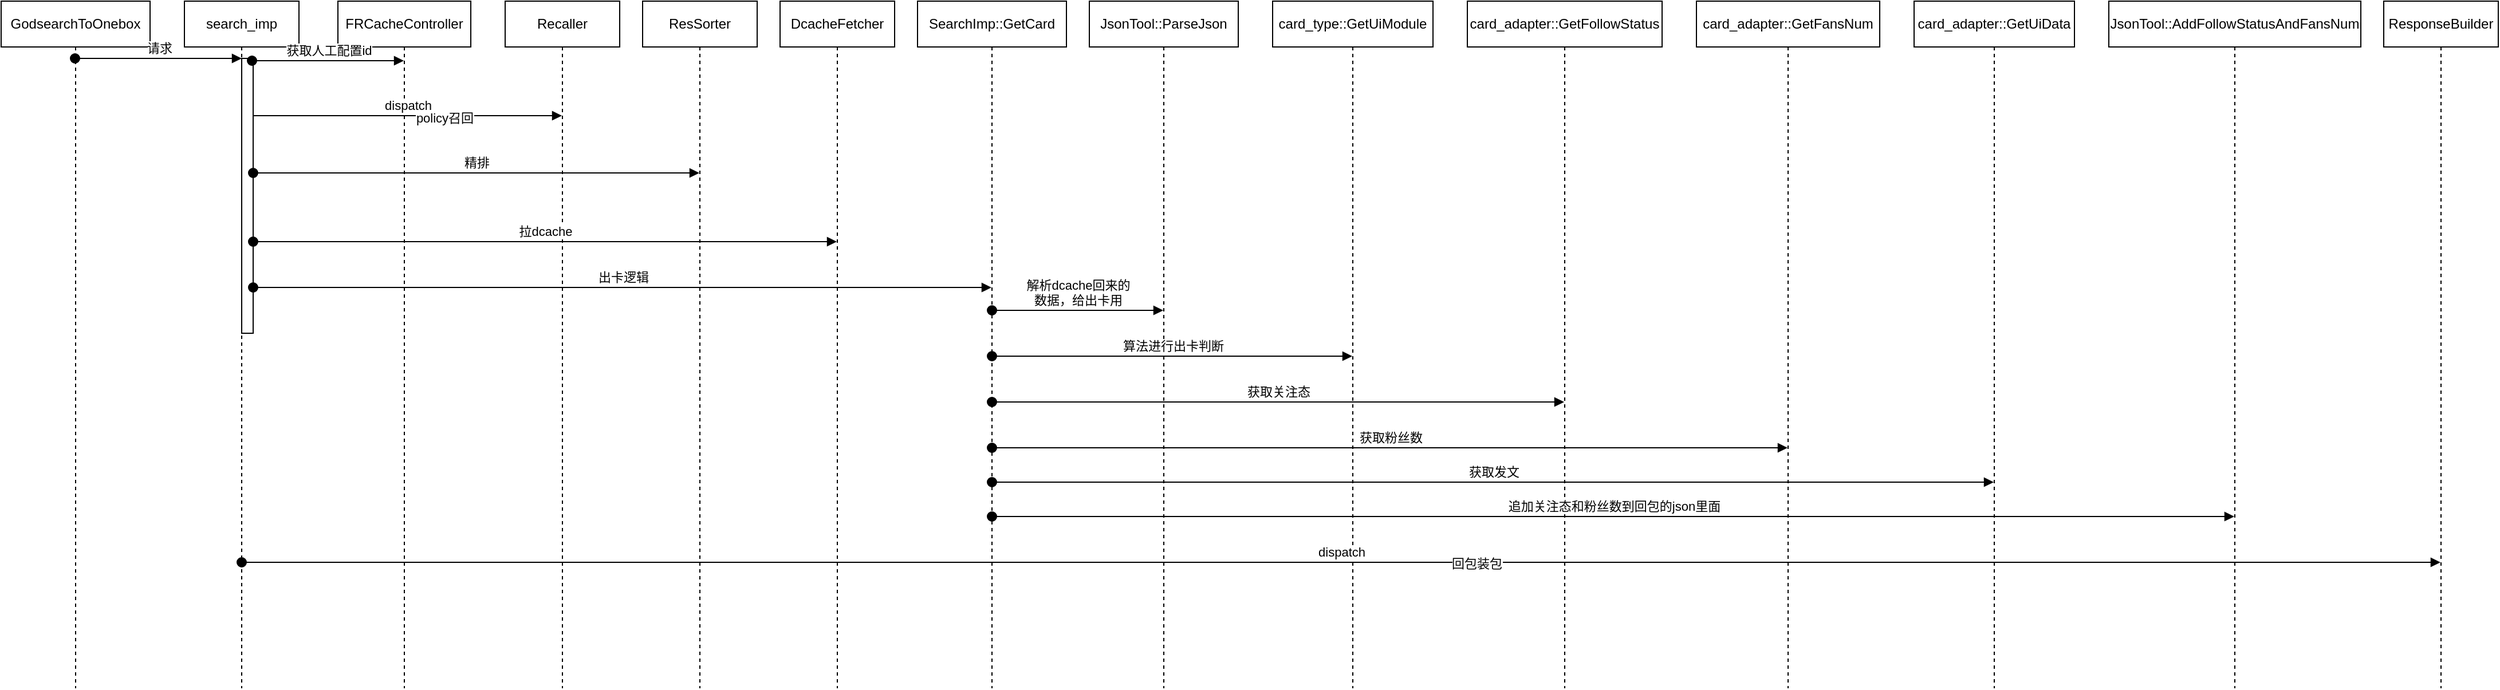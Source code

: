 <mxfile version="13.7.1" type="github">
  <diagram id="q2D1fs3xVj6Z_FB_mAbO" name="Page-1">
    <mxGraphModel dx="1993" dy="1089" grid="1" gridSize="10" guides="1" tooltips="1" connect="1" arrows="1" fold="1" page="1" pageScale="1" pageWidth="827" pageHeight="1169" math="0" shadow="0">
      <root>
        <mxCell id="0" />
        <mxCell id="1" parent="0" />
        <mxCell id="VLqxgfAqh-1ApIod5Qfv-28" value="GodsearchToOnebox" style="shape=umlLifeline;perimeter=lifelinePerimeter;whiteSpace=wrap;html=1;container=1;collapsible=0;recursiveResize=0;outlineConnect=0;" vertex="1" parent="1">
          <mxGeometry x="120" y="720" width="130" height="600" as="geometry" />
        </mxCell>
        <mxCell id="VLqxgfAqh-1ApIod5Qfv-37" value="search_imp" style="shape=umlLifeline;perimeter=lifelinePerimeter;whiteSpace=wrap;html=1;container=1;collapsible=0;recursiveResize=0;outlineConnect=0;" vertex="1" parent="1">
          <mxGeometry x="280" y="720" width="100" height="600" as="geometry" />
        </mxCell>
        <mxCell id="VLqxgfAqh-1ApIod5Qfv-39" value="" style="html=1;points=[];perimeter=orthogonalPerimeter;" vertex="1" parent="VLqxgfAqh-1ApIod5Qfv-37">
          <mxGeometry x="50" y="50" width="10" height="240" as="geometry" />
        </mxCell>
        <mxCell id="VLqxgfAqh-1ApIod5Qfv-38" value="FRCacheController" style="shape=umlLifeline;perimeter=lifelinePerimeter;whiteSpace=wrap;html=1;container=1;collapsible=0;recursiveResize=0;outlineConnect=0;" vertex="1" parent="1">
          <mxGeometry x="414" y="720" width="116" height="600" as="geometry" />
        </mxCell>
        <mxCell id="VLqxgfAqh-1ApIod5Qfv-40" value="请求" style="html=1;verticalAlign=bottom;startArrow=oval;endArrow=block;startSize=8;" edge="1" target="VLqxgfAqh-1ApIod5Qfv-39" parent="1">
          <mxGeometry relative="1" as="geometry">
            <mxPoint x="184.5" y="770" as="sourcePoint" />
            <Array as="points">
              <mxPoint x="260" y="770" />
            </Array>
          </mxGeometry>
        </mxCell>
        <mxCell id="VLqxgfAqh-1ApIod5Qfv-42" value="获取人工配置id" style="html=1;verticalAlign=bottom;startArrow=oval;endArrow=block;startSize=8;exitX=0.9;exitY=0.025;exitDx=0;exitDy=0;exitPerimeter=0;" edge="1" target="VLqxgfAqh-1ApIod5Qfv-38" parent="1">
          <mxGeometry relative="1" as="geometry">
            <mxPoint x="339" y="772" as="sourcePoint" />
            <mxPoint x="460" y="772" as="targetPoint" />
          </mxGeometry>
        </mxCell>
        <mxCell id="VLqxgfAqh-1ApIod5Qfv-45" value="Recaller" style="shape=umlLifeline;perimeter=lifelinePerimeter;whiteSpace=wrap;html=1;container=1;collapsible=0;recursiveResize=0;outlineConnect=0;" vertex="1" parent="1">
          <mxGeometry x="560" y="720" width="100" height="600" as="geometry" />
        </mxCell>
        <mxCell id="VLqxgfAqh-1ApIod5Qfv-47" value="dispatch" style="html=1;verticalAlign=bottom;endArrow=block;" edge="1" parent="1">
          <mxGeometry relative="1" as="geometry">
            <mxPoint x="340" y="820" as="sourcePoint" />
            <mxPoint x="609.5" y="820" as="targetPoint" />
          </mxGeometry>
        </mxCell>
        <mxCell id="VLqxgfAqh-1ApIod5Qfv-49" value="policy召回" style="edgeLabel;html=1;align=center;verticalAlign=middle;resizable=0;points=[];" vertex="1" connectable="0" parent="VLqxgfAqh-1ApIod5Qfv-47">
          <mxGeometry x="0.238" y="-2" relative="1" as="geometry">
            <mxPoint as="offset" />
          </mxGeometry>
        </mxCell>
        <mxCell id="VLqxgfAqh-1ApIod5Qfv-51" value="ResSorter" style="shape=umlLifeline;perimeter=lifelinePerimeter;whiteSpace=wrap;html=1;container=1;collapsible=0;recursiveResize=0;outlineConnect=0;" vertex="1" parent="1">
          <mxGeometry x="680" y="720" width="100" height="600" as="geometry" />
        </mxCell>
        <mxCell id="VLqxgfAqh-1ApIod5Qfv-52" value="精排" style="html=1;verticalAlign=bottom;startArrow=oval;startFill=1;endArrow=block;startSize=8;" edge="1" parent="1" source="VLqxgfAqh-1ApIod5Qfv-39" target="VLqxgfAqh-1ApIod5Qfv-51">
          <mxGeometry width="60" relative="1" as="geometry">
            <mxPoint x="630" y="870" as="sourcePoint" />
            <mxPoint x="690" y="870" as="targetPoint" />
            <Array as="points">
              <mxPoint x="570" y="870" />
            </Array>
          </mxGeometry>
        </mxCell>
        <mxCell id="VLqxgfAqh-1ApIod5Qfv-53" value="DcacheFetcher" style="shape=umlLifeline;perimeter=lifelinePerimeter;whiteSpace=wrap;html=1;container=1;collapsible=0;recursiveResize=0;outlineConnect=0;" vertex="1" parent="1">
          <mxGeometry x="800" y="720" width="100" height="600" as="geometry" />
        </mxCell>
        <mxCell id="VLqxgfAqh-1ApIod5Qfv-55" value="拉dcache" style="html=1;verticalAlign=bottom;startArrow=oval;startFill=1;endArrow=block;startSize=8;" edge="1" parent="1" target="VLqxgfAqh-1ApIod5Qfv-53">
          <mxGeometry width="60" relative="1" as="geometry">
            <mxPoint x="340" y="930" as="sourcePoint" />
            <mxPoint x="400" y="930" as="targetPoint" />
          </mxGeometry>
        </mxCell>
        <mxCell id="VLqxgfAqh-1ApIod5Qfv-56" value="SearchImp::GetCard" style="shape=umlLifeline;perimeter=lifelinePerimeter;whiteSpace=wrap;html=1;container=1;collapsible=0;recursiveResize=0;outlineConnect=0;" vertex="1" parent="1">
          <mxGeometry x="920" y="720" width="130" height="600" as="geometry" />
        </mxCell>
        <mxCell id="VLqxgfAqh-1ApIod5Qfv-57" value="出卡逻辑" style="html=1;verticalAlign=bottom;startArrow=oval;startFill=1;endArrow=block;startSize=8;" edge="1" parent="1" target="VLqxgfAqh-1ApIod5Qfv-56">
          <mxGeometry width="60" relative="1" as="geometry">
            <mxPoint x="340" y="970" as="sourcePoint" />
            <mxPoint x="400" y="970" as="targetPoint" />
          </mxGeometry>
        </mxCell>
        <mxCell id="VLqxgfAqh-1ApIod5Qfv-58" value="JsonTool::ParseJson" style="shape=umlLifeline;perimeter=lifelinePerimeter;whiteSpace=wrap;html=1;container=1;collapsible=0;recursiveResize=0;outlineConnect=0;" vertex="1" parent="1">
          <mxGeometry x="1070" y="720" width="130" height="600" as="geometry" />
        </mxCell>
        <mxCell id="VLqxgfAqh-1ApIod5Qfv-59" value="解析dcache回来的&lt;br&gt;数据，给出卡用" style="html=1;verticalAlign=bottom;startArrow=oval;startFill=1;endArrow=block;startSize=8;" edge="1" parent="1" source="VLqxgfAqh-1ApIod5Qfv-56" target="VLqxgfAqh-1ApIod5Qfv-58">
          <mxGeometry width="60" relative="1" as="geometry">
            <mxPoint x="1030" y="1000" as="sourcePoint" />
            <mxPoint x="1090" y="1000" as="targetPoint" />
            <Array as="points">
              <mxPoint x="1100" y="990" />
            </Array>
          </mxGeometry>
        </mxCell>
        <mxCell id="VLqxgfAqh-1ApIod5Qfv-60" value="card_type::GetUiModule" style="shape=umlLifeline;perimeter=lifelinePerimeter;whiteSpace=wrap;html=1;container=1;collapsible=0;recursiveResize=0;outlineConnect=0;" vertex="1" parent="1">
          <mxGeometry x="1230" y="720" width="140" height="600" as="geometry" />
        </mxCell>
        <mxCell id="VLqxgfAqh-1ApIod5Qfv-61" value="算法进行出卡判断" style="html=1;verticalAlign=bottom;startArrow=oval;startFill=1;endArrow=block;startSize=8;" edge="1" parent="1" source="VLqxgfAqh-1ApIod5Qfv-56" target="VLqxgfAqh-1ApIod5Qfv-60">
          <mxGeometry width="60" relative="1" as="geometry">
            <mxPoint x="1010" y="1040" as="sourcePoint" />
            <mxPoint x="1070" y="1040" as="targetPoint" />
            <Array as="points">
              <mxPoint x="1210" y="1030" />
            </Array>
          </mxGeometry>
        </mxCell>
        <mxCell id="VLqxgfAqh-1ApIod5Qfv-62" value="card_adapter::GetFollowStatus" style="shape=umlLifeline;perimeter=lifelinePerimeter;whiteSpace=wrap;html=1;container=1;collapsible=0;recursiveResize=0;outlineConnect=0;" vertex="1" parent="1">
          <mxGeometry x="1400" y="720" width="170" height="600" as="geometry" />
        </mxCell>
        <mxCell id="VLqxgfAqh-1ApIod5Qfv-63" value="获取关注态" style="html=1;verticalAlign=bottom;startArrow=oval;startFill=1;endArrow=block;startSize=8;" edge="1" parent="1" source="VLqxgfAqh-1ApIod5Qfv-56" target="VLqxgfAqh-1ApIod5Qfv-62">
          <mxGeometry width="60" relative="1" as="geometry">
            <mxPoint x="1010" y="1110" as="sourcePoint" />
            <mxPoint x="1070" y="1110" as="targetPoint" />
            <Array as="points">
              <mxPoint x="1340" y="1070" />
            </Array>
          </mxGeometry>
        </mxCell>
        <mxCell id="VLqxgfAqh-1ApIod5Qfv-71" value="card_adapter::GetFansNum" style="shape=umlLifeline;perimeter=lifelinePerimeter;whiteSpace=wrap;html=1;container=1;collapsible=0;recursiveResize=0;outlineConnect=0;" vertex="1" parent="1">
          <mxGeometry x="1600" y="720" width="160" height="600" as="geometry" />
        </mxCell>
        <mxCell id="VLqxgfAqh-1ApIod5Qfv-72" value="获取粉丝数" style="html=1;verticalAlign=bottom;startArrow=oval;startFill=1;endArrow=block;startSize=8;" edge="1" parent="1" source="VLqxgfAqh-1ApIod5Qfv-56" target="VLqxgfAqh-1ApIod5Qfv-71">
          <mxGeometry width="60" relative="1" as="geometry">
            <mxPoint x="1230" y="1010" as="sourcePoint" />
            <mxPoint x="1290" y="1010" as="targetPoint" />
            <Array as="points">
              <mxPoint x="1400" y="1110" />
            </Array>
          </mxGeometry>
        </mxCell>
        <mxCell id="VLqxgfAqh-1ApIod5Qfv-73" value="card_adapter::GetUiData" style="shape=umlLifeline;perimeter=lifelinePerimeter;whiteSpace=wrap;html=1;container=1;collapsible=0;recursiveResize=0;outlineConnect=0;" vertex="1" parent="1">
          <mxGeometry x="1790" y="720" width="140" height="600" as="geometry" />
        </mxCell>
        <mxCell id="VLqxgfAqh-1ApIod5Qfv-76" value="获取发文" style="html=1;verticalAlign=bottom;startArrow=oval;startFill=1;endArrow=block;startSize=8;" edge="1" parent="1" source="VLqxgfAqh-1ApIod5Qfv-56" target="VLqxgfAqh-1ApIod5Qfv-73">
          <mxGeometry width="60" relative="1" as="geometry">
            <mxPoint x="1290" y="1110" as="sourcePoint" />
            <mxPoint x="1350" y="1110" as="targetPoint" />
            <Array as="points">
              <mxPoint x="1620" y="1140" />
            </Array>
          </mxGeometry>
        </mxCell>
        <mxCell id="VLqxgfAqh-1ApIod5Qfv-77" value="JsonTool::AddFollowStatusAndFansNum" style="shape=umlLifeline;perimeter=lifelinePerimeter;whiteSpace=wrap;html=1;container=1;collapsible=0;recursiveResize=0;outlineConnect=0;" vertex="1" parent="1">
          <mxGeometry x="1960" y="720" width="220" height="600" as="geometry" />
        </mxCell>
        <mxCell id="VLqxgfAqh-1ApIod5Qfv-78" value="追加关注态和粉丝数到回包的json里面" style="html=1;verticalAlign=bottom;startArrow=oval;startFill=1;endArrow=block;startSize=8;" edge="1" parent="1" source="VLqxgfAqh-1ApIod5Qfv-56" target="VLqxgfAqh-1ApIod5Qfv-77">
          <mxGeometry width="60" relative="1" as="geometry">
            <mxPoint x="1620" y="1110" as="sourcePoint" />
            <mxPoint x="1680" y="1110" as="targetPoint" />
            <Array as="points">
              <mxPoint x="1630" y="1170" />
            </Array>
          </mxGeometry>
        </mxCell>
        <mxCell id="VLqxgfAqh-1ApIod5Qfv-79" value="ResponseBuilder" style="shape=umlLifeline;perimeter=lifelinePerimeter;whiteSpace=wrap;html=1;container=1;collapsible=0;recursiveResize=0;outlineConnect=0;" vertex="1" parent="1">
          <mxGeometry x="2200" y="720" width="100" height="600" as="geometry" />
        </mxCell>
        <mxCell id="VLqxgfAqh-1ApIod5Qfv-80" value="dispatch" style="html=1;verticalAlign=bottom;startArrow=oval;startFill=1;endArrow=block;startSize=8;" edge="1" parent="1" source="VLqxgfAqh-1ApIod5Qfv-37" target="VLqxgfAqh-1ApIod5Qfv-79">
          <mxGeometry width="60" relative="1" as="geometry">
            <mxPoint x="510" y="1010" as="sourcePoint" />
            <mxPoint x="570" y="1010" as="targetPoint" />
            <Array as="points">
              <mxPoint x="1620" y="1210" />
            </Array>
          </mxGeometry>
        </mxCell>
        <mxCell id="VLqxgfAqh-1ApIod5Qfv-81" value="回包装包" style="edgeLabel;html=1;align=center;verticalAlign=middle;resizable=0;points=[];" vertex="1" connectable="0" parent="VLqxgfAqh-1ApIod5Qfv-80">
          <mxGeometry x="0.344" y="-212" relative="1" as="geometry">
            <mxPoint x="-212" y="-211" as="offset" />
          </mxGeometry>
        </mxCell>
      </root>
    </mxGraphModel>
  </diagram>
</mxfile>
